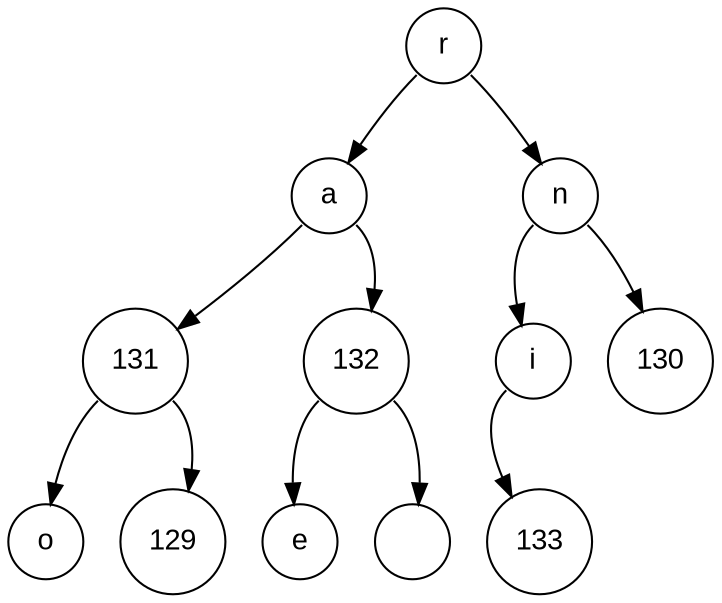 digraph POT_test {
node [fontname="Arial", shape="circle", width=0.5];
114 [label = "r"]
114:sw -> 97
114:se -> 110
97 [label = "a"]
97:sw -> 131
97:se -> 132
131 [label = "131"]
131:sw -> 111
131:se -> 129
111 [label = "o"]
129 [label = "129"]
132 [label = "132"]
132:sw -> 101
132:se -> 32
101 [label = "e"]
32 [label = " "]
110 [label = "n"]
110:sw -> 105
110:se -> 130
105 [label = "i"]
105:sw -> 133
133 [label = "133"]
130 [label = "130"]
}
